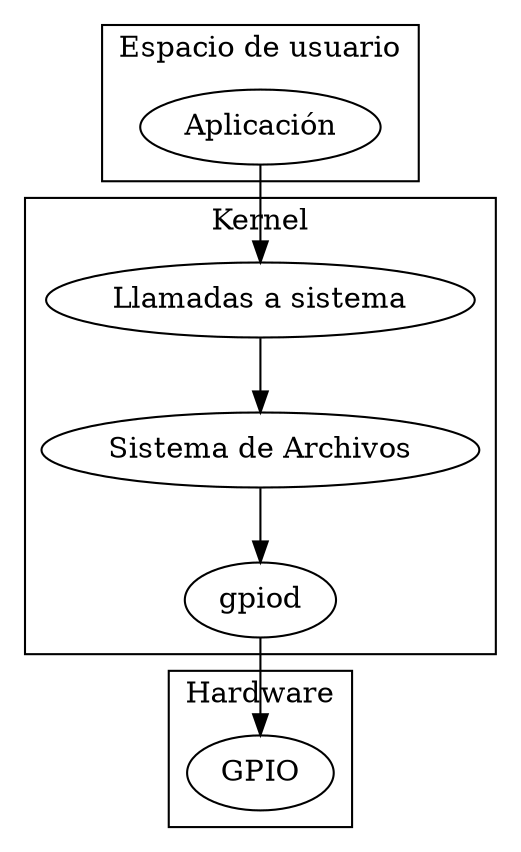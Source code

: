 digraph gpiod 
{
    subgraph cluster_usuario {
        label="Espacio de usuario";
        aplicacion [label="Aplicación"];    
    }

    subgraph cluster_kernel {
        label="Kernel";
        llamadasSistema [label="Llamadas a sistema"]
        sistemaArchivos [label="Sistema de Archivos"];
        llamadasSistema -> sistemaArchivos -> gpiod;
    }

    subgraph cluster_hardware {
        label="Hardware";
        GPIO;
    }

    aplicacion -> llamadasSistema;
    gpiod -> GPIO;
}
